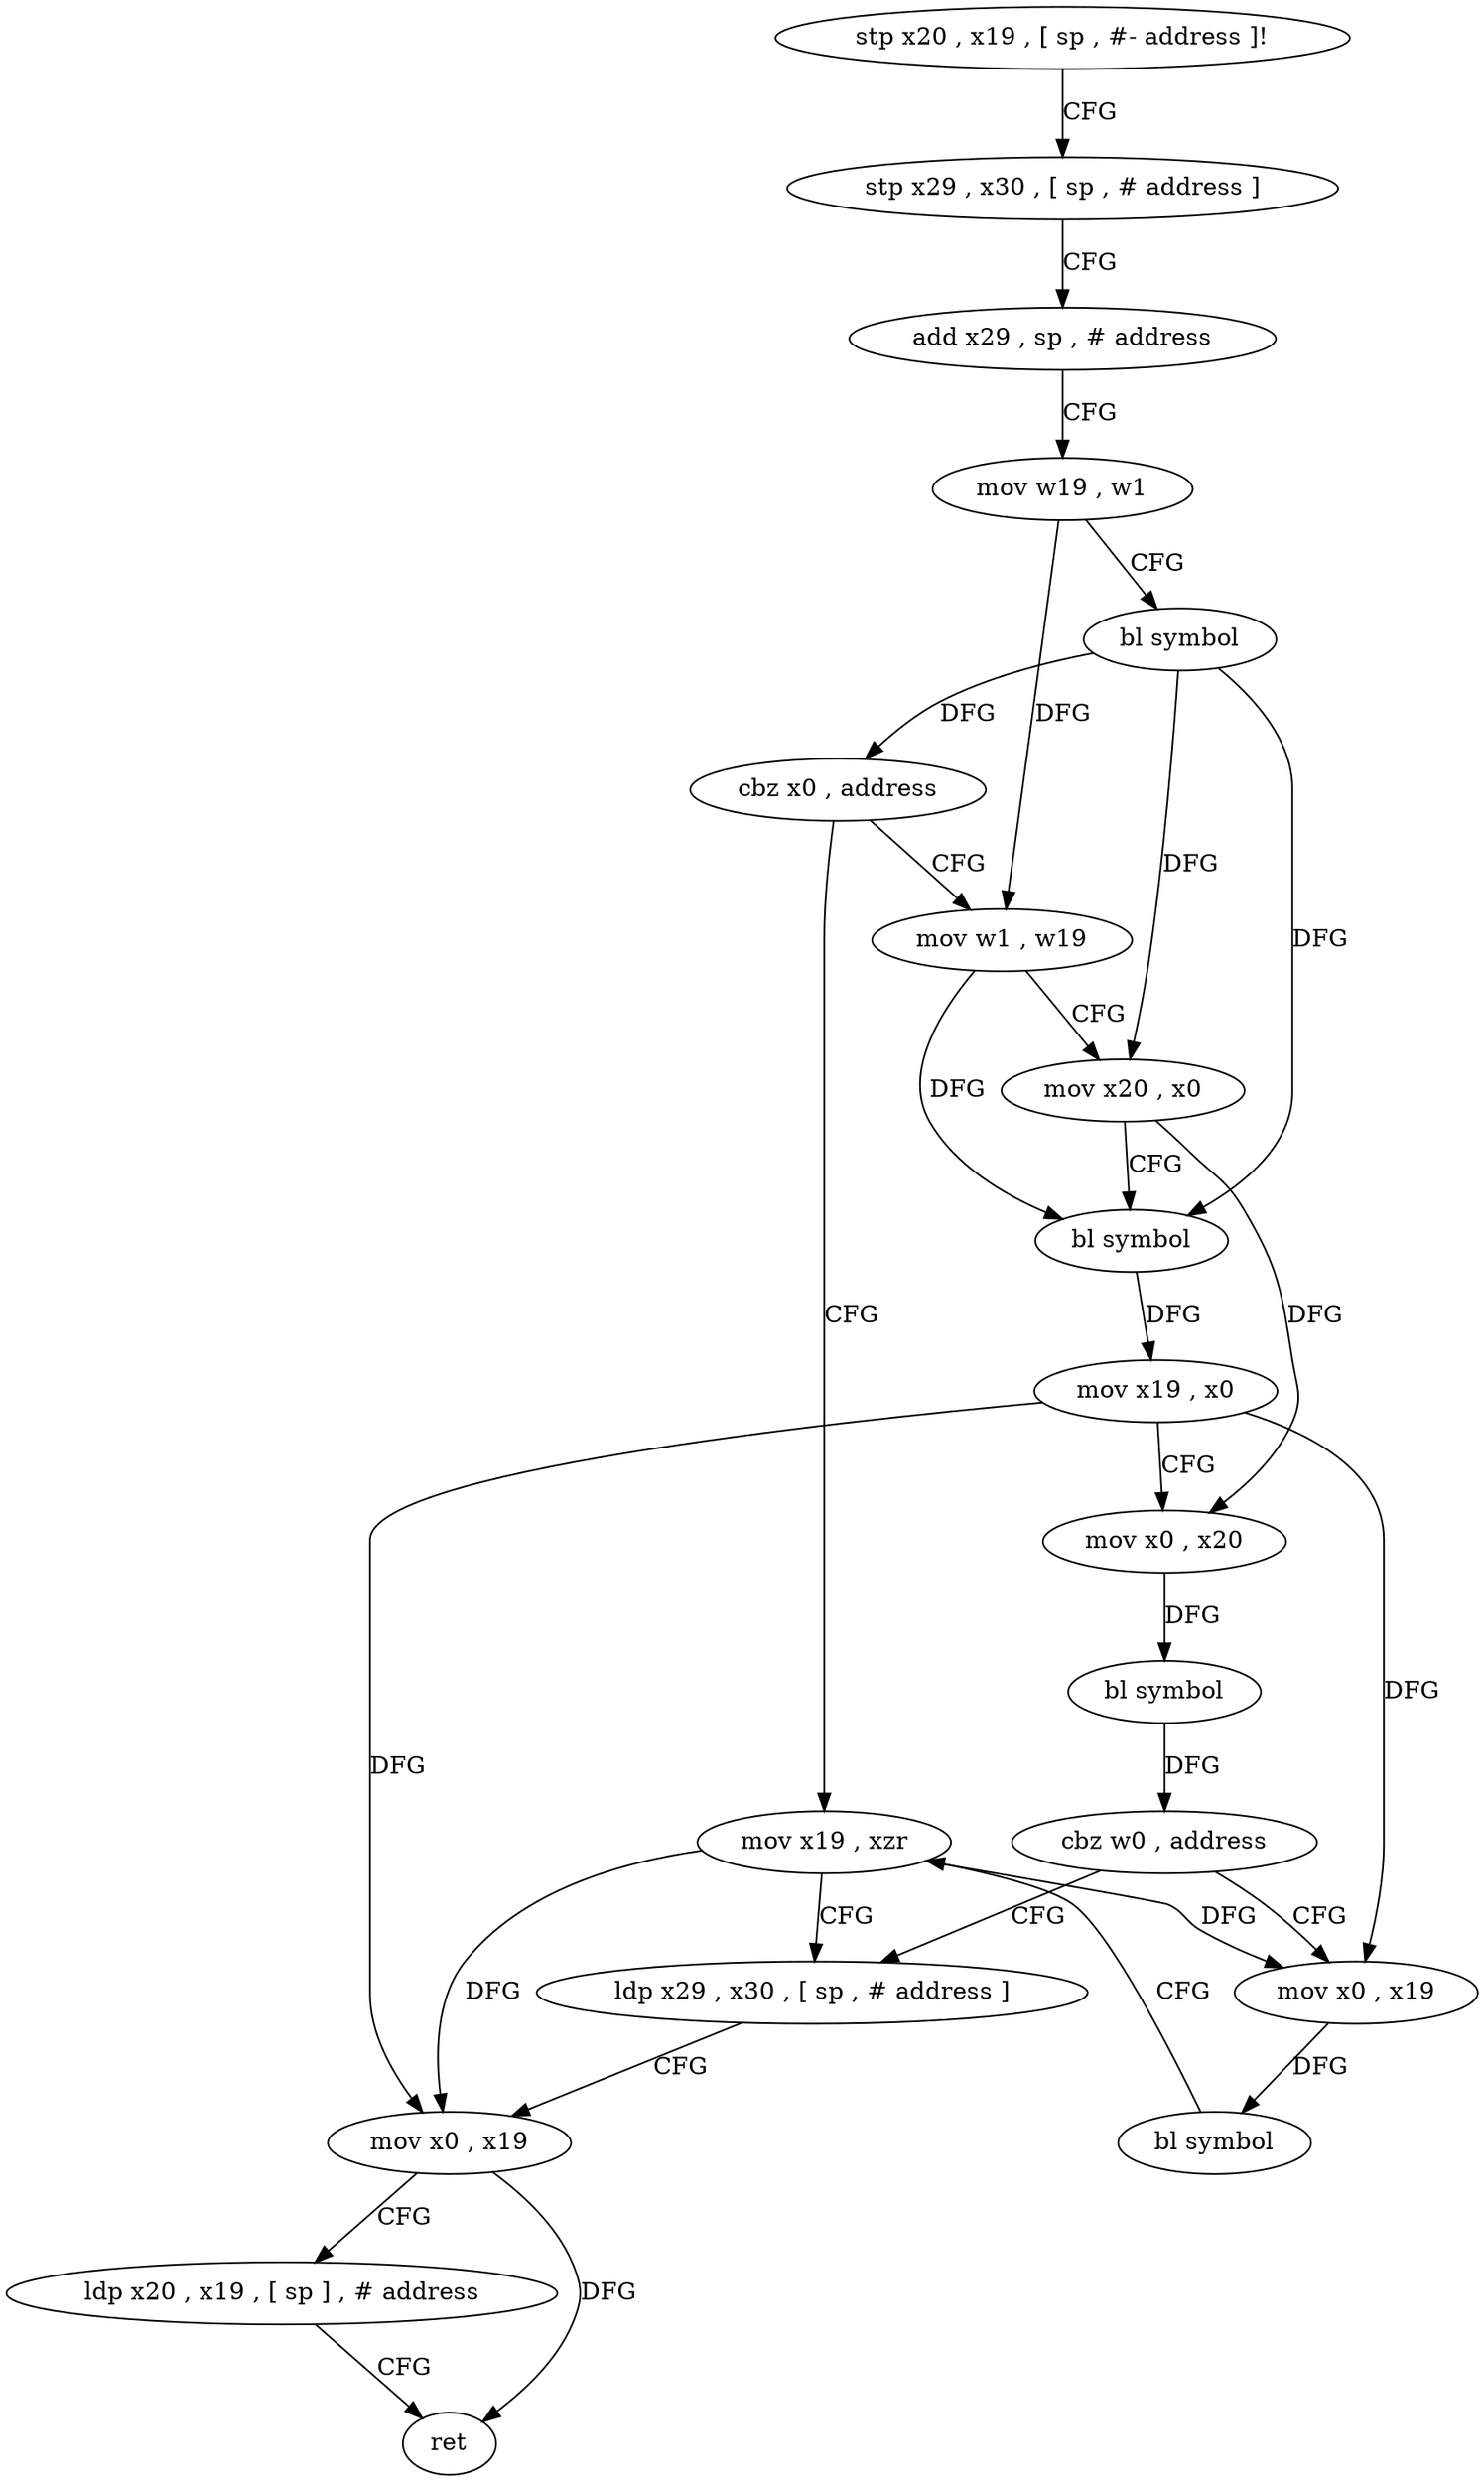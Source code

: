 digraph "func" {
"4252820" [label = "stp x20 , x19 , [ sp , #- address ]!" ]
"4252824" [label = "stp x29 , x30 , [ sp , # address ]" ]
"4252828" [label = "add x29 , sp , # address" ]
"4252832" [label = "mov w19 , w1" ]
"4252836" [label = "bl symbol" ]
"4252840" [label = "cbz x0 , address" ]
"4252880" [label = "mov x19 , xzr" ]
"4252844" [label = "mov w1 , w19" ]
"4252884" [label = "ldp x29 , x30 , [ sp , # address ]" ]
"4252848" [label = "mov x20 , x0" ]
"4252852" [label = "bl symbol" ]
"4252856" [label = "mov x19 , x0" ]
"4252860" [label = "mov x0 , x20" ]
"4252864" [label = "bl symbol" ]
"4252868" [label = "cbz w0 , address" ]
"4252872" [label = "mov x0 , x19" ]
"4252888" [label = "mov x0 , x19" ]
"4252892" [label = "ldp x20 , x19 , [ sp ] , # address" ]
"4252896" [label = "ret" ]
"4252876" [label = "bl symbol" ]
"4252820" -> "4252824" [ label = "CFG" ]
"4252824" -> "4252828" [ label = "CFG" ]
"4252828" -> "4252832" [ label = "CFG" ]
"4252832" -> "4252836" [ label = "CFG" ]
"4252832" -> "4252844" [ label = "DFG" ]
"4252836" -> "4252840" [ label = "DFG" ]
"4252836" -> "4252848" [ label = "DFG" ]
"4252836" -> "4252852" [ label = "DFG" ]
"4252840" -> "4252880" [ label = "CFG" ]
"4252840" -> "4252844" [ label = "CFG" ]
"4252880" -> "4252884" [ label = "CFG" ]
"4252880" -> "4252888" [ label = "DFG" ]
"4252880" -> "4252872" [ label = "DFG" ]
"4252844" -> "4252848" [ label = "CFG" ]
"4252844" -> "4252852" [ label = "DFG" ]
"4252884" -> "4252888" [ label = "CFG" ]
"4252848" -> "4252852" [ label = "CFG" ]
"4252848" -> "4252860" [ label = "DFG" ]
"4252852" -> "4252856" [ label = "DFG" ]
"4252856" -> "4252860" [ label = "CFG" ]
"4252856" -> "4252888" [ label = "DFG" ]
"4252856" -> "4252872" [ label = "DFG" ]
"4252860" -> "4252864" [ label = "DFG" ]
"4252864" -> "4252868" [ label = "DFG" ]
"4252868" -> "4252884" [ label = "CFG" ]
"4252868" -> "4252872" [ label = "CFG" ]
"4252872" -> "4252876" [ label = "DFG" ]
"4252888" -> "4252892" [ label = "CFG" ]
"4252888" -> "4252896" [ label = "DFG" ]
"4252892" -> "4252896" [ label = "CFG" ]
"4252876" -> "4252880" [ label = "CFG" ]
}
